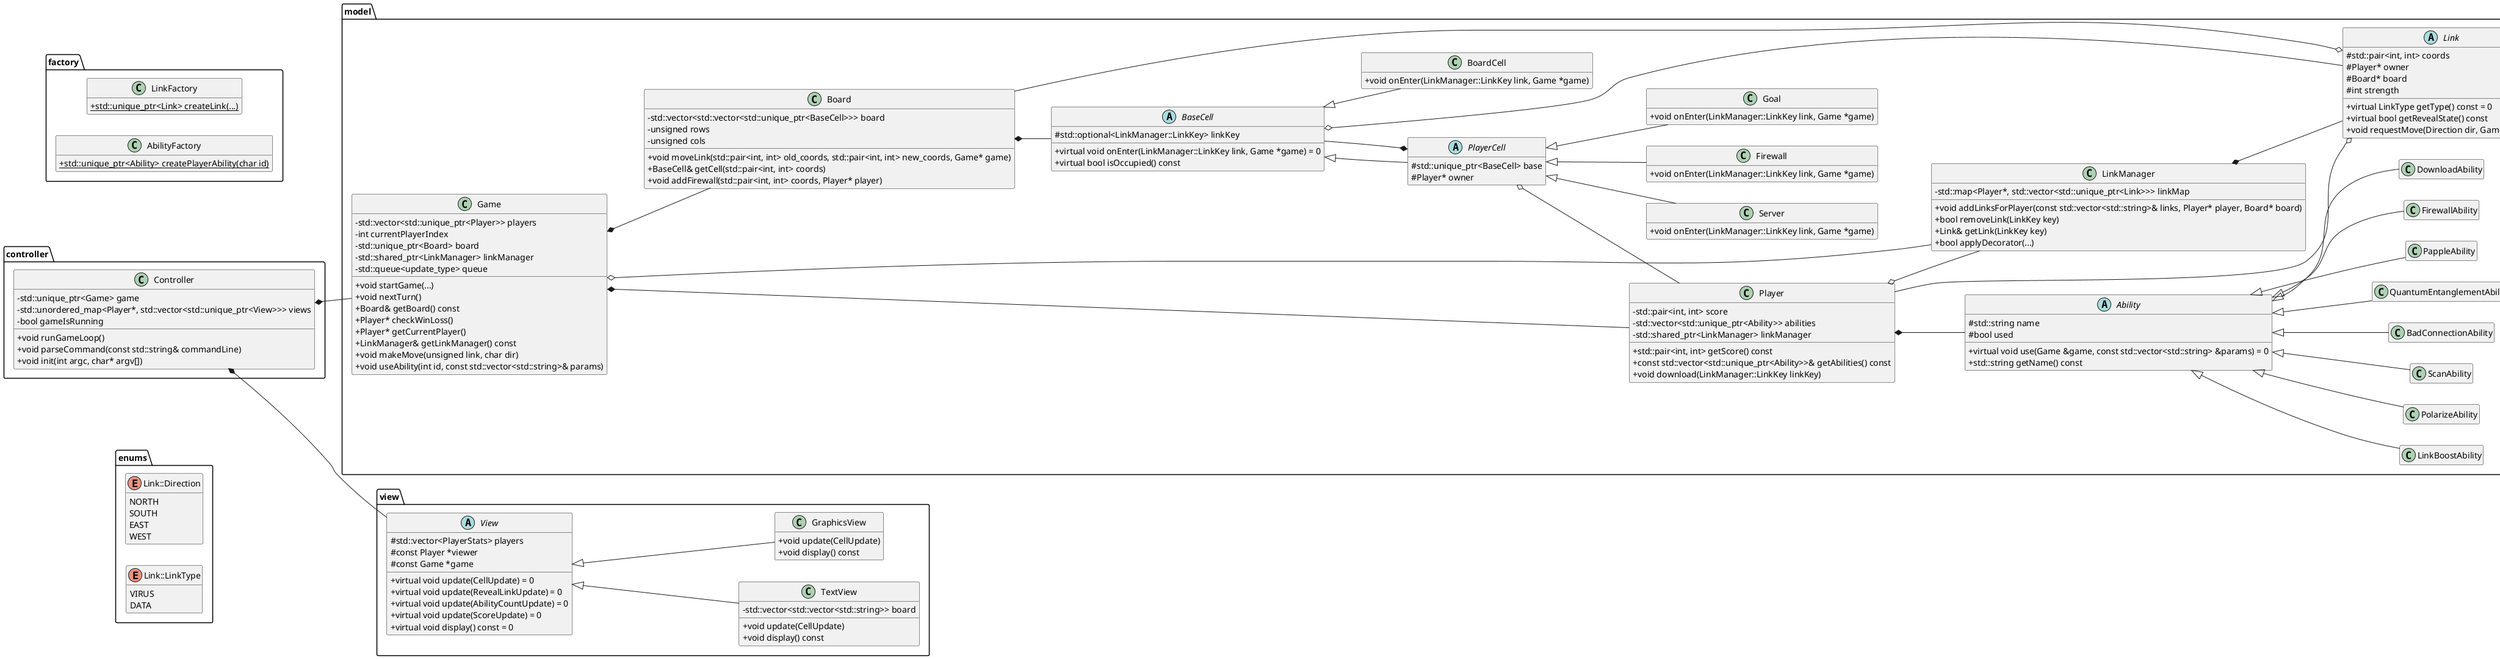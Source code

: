 @startuml

left to right direction
skinparam classAttributeIconSize 0
skinparam defaultFontName "JetBrains Mono"
hide empty members

' --- Enums ---
package "enums" {
  enum "Link::Direction" as LinkDirection {
    NORTH
    SOUTH
    EAST
    WEST
  }

  enum "Link::LinkType" as LinkType {
    VIRUS
    DATA
  }
}

' --- Model Classes ---
package "model" {
    class Game {
      - std::vector<std::unique_ptr<Player>> players
      - int currentPlayerIndex
      - std::unique_ptr<Board> board
      - std::shared_ptr<LinkManager> linkManager
      - std::queue<update_type> queue

      + void startGame(...)
      + void nextTurn()
      + Board& getBoard() const
      + Player* checkWinLoss()
      + Player* getCurrentPlayer()
      + LinkManager& getLinkManager() const
      + void makeMove(unsigned link, char dir)
      + void useAbility(int id, const std::vector<std::string>& params)
    }

    class Board {
      - std::vector<std::vector<std::unique_ptr<BaseCell>>> board
      - unsigned rows
      - unsigned cols

      + void moveLink(std::pair<int, int> old_coords, std::pair<int, int> new_coords, Game* game)
      + BaseCell& getCell(std::pair<int, int> coords)
      + void addFirewall(std::pair<int, int> coords, Player* player)
    }

    class LinkManager {
      - std::map<Player*, std::vector<std::unique_ptr<Link>>> linkMap
      + void addLinksForPlayer(const std::vector<std::string>& links, Player* player, Board* board)
      + bool removeLink(LinkKey key)
      + Link& getLink(LinkKey key)
      + bool applyDecorator(...)
    }

    abstract class BaseCell {
      # std::optional<LinkManager::LinkKey> linkKey
      + virtual void onEnter(LinkManager::LinkKey link, Game *game) = 0
      + virtual bool isOccupied() const
    }

    class BoardCell {
      + void onEnter(LinkManager::LinkKey link, Game *game)
    }

    abstract class PlayerCell {
      # std::unique_ptr<BaseCell> base
      # Player* owner
    }

    class Server {
      + void onEnter(LinkManager::LinkKey link, Game *game)
    }

    class Firewall {
      + void onEnter(LinkManager::LinkKey link, Game *game)
    }

    class Goal {
      + void onEnter(LinkManager::LinkKey link, Game *game)
    }

    class Player {
      - std::pair<int, int> score
      - std::vector<std::unique_ptr<Ability>> abilities
      - std::shared_ptr<LinkManager> linkManager

      + std::pair<int, int> getScore() const
      + const std::vector<std::unique_ptr<Ability>>& getAbilities() const
      + void download(LinkManager::LinkKey linkKey)
    }

    abstract class Link {
      # std::pair<int, int> coords
      # Player* owner
      # Board* board
      # int strength

      + virtual LinkType getType() const = 0
      + virtual bool getRevealState() const
      + void requestMove(Direction dir, Game* game)
    }

    class VirusLink {}
    class DataLink {}

    abstract class LinkDecorator {
      # std::unique_ptr<Link> base
    }

    class LinkBoostDecorator {}
    class PolarizeDecorator {}
    class RevealDecorator {}
    class LagDecorator {
      - int turnsLeft
    }
    class QuantumEntanglementDecorator {
      - Link* partner
    }

    abstract class Ability {
      # std::string name
      # bool used

      + virtual void use(Game &game, const std::vector<std::string> &params) = 0
      + std::string getName() const
    }

    class FirewallAbility {}
    class DownloadAbility {}
    class LinkBoostAbility {}
    class PolarizeAbility {}
    class ScanAbility {}
    class BadConnectionAbility {}
    class QuantumEntanglementAbility {}
    class PappleAbility {}
}

' --- Controller ---
package "controller" {
    class Controller {
      - std::unique_ptr<Game> game
      - std::unordered_map<Player*, std::vector<std::unique_ptr<View>>> views
      - bool gameIsRunning

      + void runGameLoop()
      + void parseCommand(const std::string& commandLine)
      + void init(int argc, char* argv[])
    }
}

' --- View ---
package "view" {
    abstract class View {
        # std::vector<PlayerStats> players
        # const Player *viewer
        # const Game *game

        + virtual void update(CellUpdate) = 0
        + virtual void update(RevealLinkUpdate) = 0
        + virtual void update(AbilityCountUpdate) = 0
        + virtual void update(ScoreUpdate) = 0
        + virtual void display() const = 0
    }

    class TextView {
        - std::vector<std::vector<std::string>> board
        + void update(CellUpdate)
        + void display() const
    }

    class GraphicsView {
        + void update(CellUpdate)
        + void display() const
    }
}

' --- Factory Classes ---
package "factory" {
    class LinkFactory {
      + {static} std::unique_ptr<Link> createLink(...)
    }

    class AbilityFactory {
      + {static} std::unique_ptr<Ability> createPlayerAbility(char id)
    }
}


' --- Relationships ---

' Composition (Owns-a, manages lifetime)
Controller *--  Game
Controller *--  View
Game       *--  Board
Game       *--  Player
Board      *--  BaseCell
Player     *--  Ability
LinkManager *-- Link
LinkDecorator *--  Link
PlayerCell *--  BaseCell


' Aggregation / Association (Has-a, does not manage lifetime)
Game       o--  LinkManager
Player     o--  LinkManager
Link       o--  Player
Link       o--  Board
PlayerCell o--  Player
BaseCell   o--  Link

' Inheritance (Is-a)
BaseCell <|-- BoardCell
BaseCell <|-- PlayerCell
PlayerCell <|-- Server
PlayerCell <|-- Firewall
PlayerCell <|-- Goal

Link <|-- VirusLink
Link <|-- DataLink
Link <|-- LinkDecorator

LinkDecorator <|-- LinkBoostDecorator
LinkDecorator <|-- PolarizeDecorator
LinkDecorator <|-- RevealDecorator
LinkDecorator <|-- LagDecorator
LinkDecorator <|-- QuantumEntanglementDecorator

Ability <|-- FirewallAbility
Ability <|-- DownloadAbility
Ability <|-- LinkBoostAbility
Ability <|-- PolarizeAbility
Ability <|-- ScanAbility
Ability <|-- BadConnectionAbility
Ability <|-- QuantumEntanglementAbility
Ability <|-- PappleAbility

View <|-- TextView
View <|-- GraphicsView


@enduml
